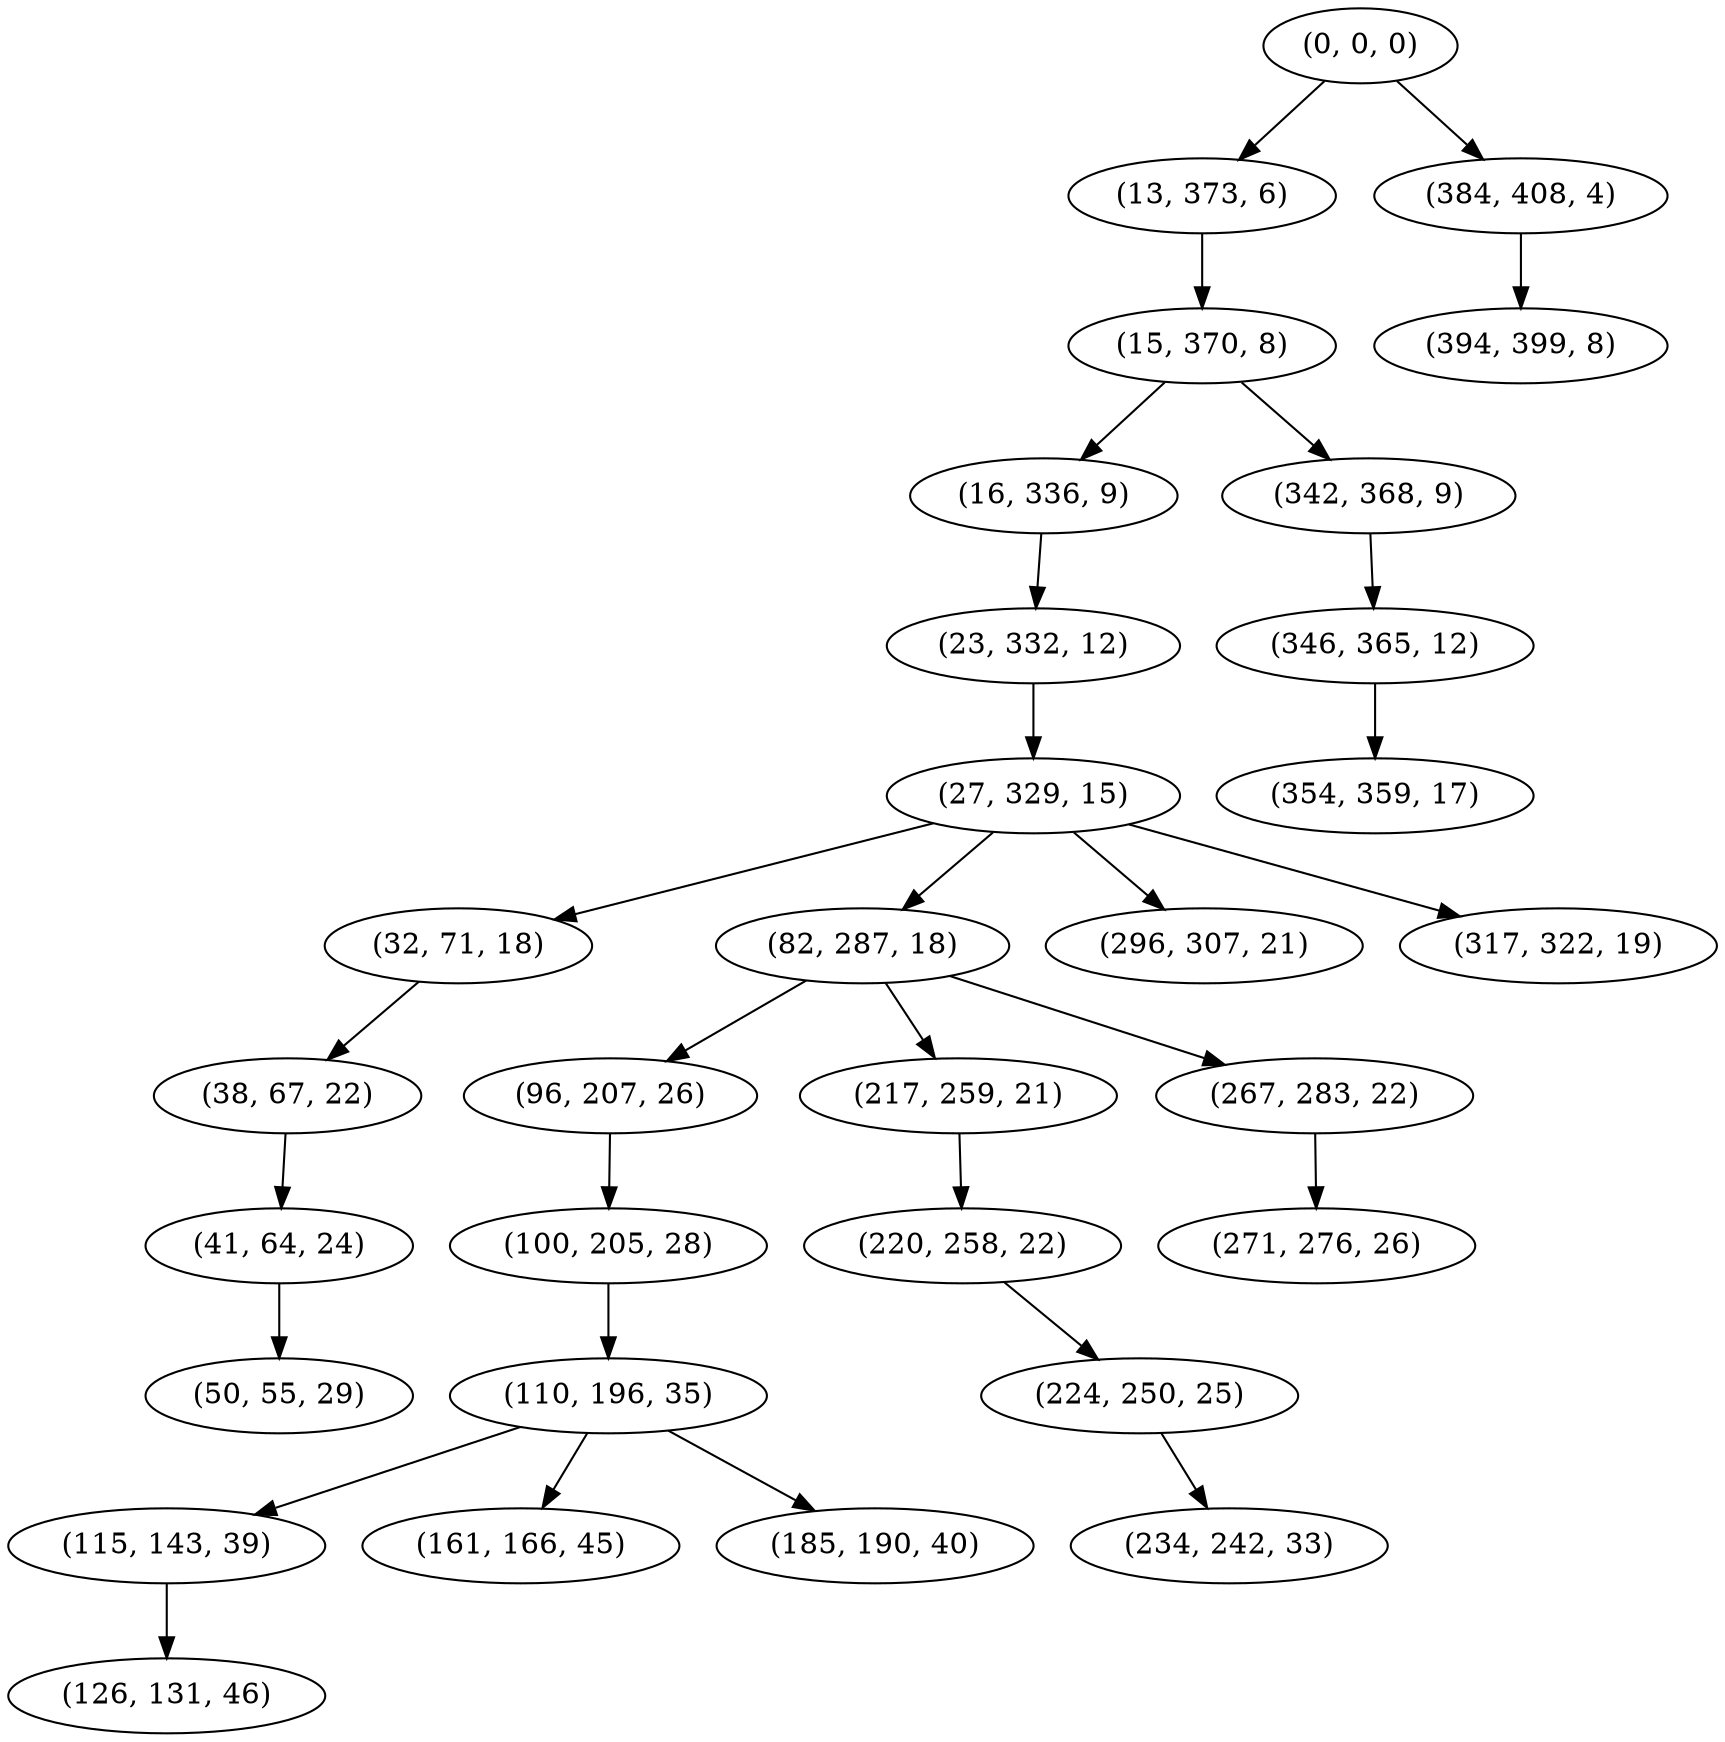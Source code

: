 digraph tree {
    "(0, 0, 0)";
    "(13, 373, 6)";
    "(15, 370, 8)";
    "(16, 336, 9)";
    "(23, 332, 12)";
    "(27, 329, 15)";
    "(32, 71, 18)";
    "(38, 67, 22)";
    "(41, 64, 24)";
    "(50, 55, 29)";
    "(82, 287, 18)";
    "(96, 207, 26)";
    "(100, 205, 28)";
    "(110, 196, 35)";
    "(115, 143, 39)";
    "(126, 131, 46)";
    "(161, 166, 45)";
    "(185, 190, 40)";
    "(217, 259, 21)";
    "(220, 258, 22)";
    "(224, 250, 25)";
    "(234, 242, 33)";
    "(267, 283, 22)";
    "(271, 276, 26)";
    "(296, 307, 21)";
    "(317, 322, 19)";
    "(342, 368, 9)";
    "(346, 365, 12)";
    "(354, 359, 17)";
    "(384, 408, 4)";
    "(394, 399, 8)";
    "(0, 0, 0)" -> "(13, 373, 6)";
    "(0, 0, 0)" -> "(384, 408, 4)";
    "(13, 373, 6)" -> "(15, 370, 8)";
    "(15, 370, 8)" -> "(16, 336, 9)";
    "(15, 370, 8)" -> "(342, 368, 9)";
    "(16, 336, 9)" -> "(23, 332, 12)";
    "(23, 332, 12)" -> "(27, 329, 15)";
    "(27, 329, 15)" -> "(32, 71, 18)";
    "(27, 329, 15)" -> "(82, 287, 18)";
    "(27, 329, 15)" -> "(296, 307, 21)";
    "(27, 329, 15)" -> "(317, 322, 19)";
    "(32, 71, 18)" -> "(38, 67, 22)";
    "(38, 67, 22)" -> "(41, 64, 24)";
    "(41, 64, 24)" -> "(50, 55, 29)";
    "(82, 287, 18)" -> "(96, 207, 26)";
    "(82, 287, 18)" -> "(217, 259, 21)";
    "(82, 287, 18)" -> "(267, 283, 22)";
    "(96, 207, 26)" -> "(100, 205, 28)";
    "(100, 205, 28)" -> "(110, 196, 35)";
    "(110, 196, 35)" -> "(115, 143, 39)";
    "(110, 196, 35)" -> "(161, 166, 45)";
    "(110, 196, 35)" -> "(185, 190, 40)";
    "(115, 143, 39)" -> "(126, 131, 46)";
    "(217, 259, 21)" -> "(220, 258, 22)";
    "(220, 258, 22)" -> "(224, 250, 25)";
    "(224, 250, 25)" -> "(234, 242, 33)";
    "(267, 283, 22)" -> "(271, 276, 26)";
    "(342, 368, 9)" -> "(346, 365, 12)";
    "(346, 365, 12)" -> "(354, 359, 17)";
    "(384, 408, 4)" -> "(394, 399, 8)";
}
